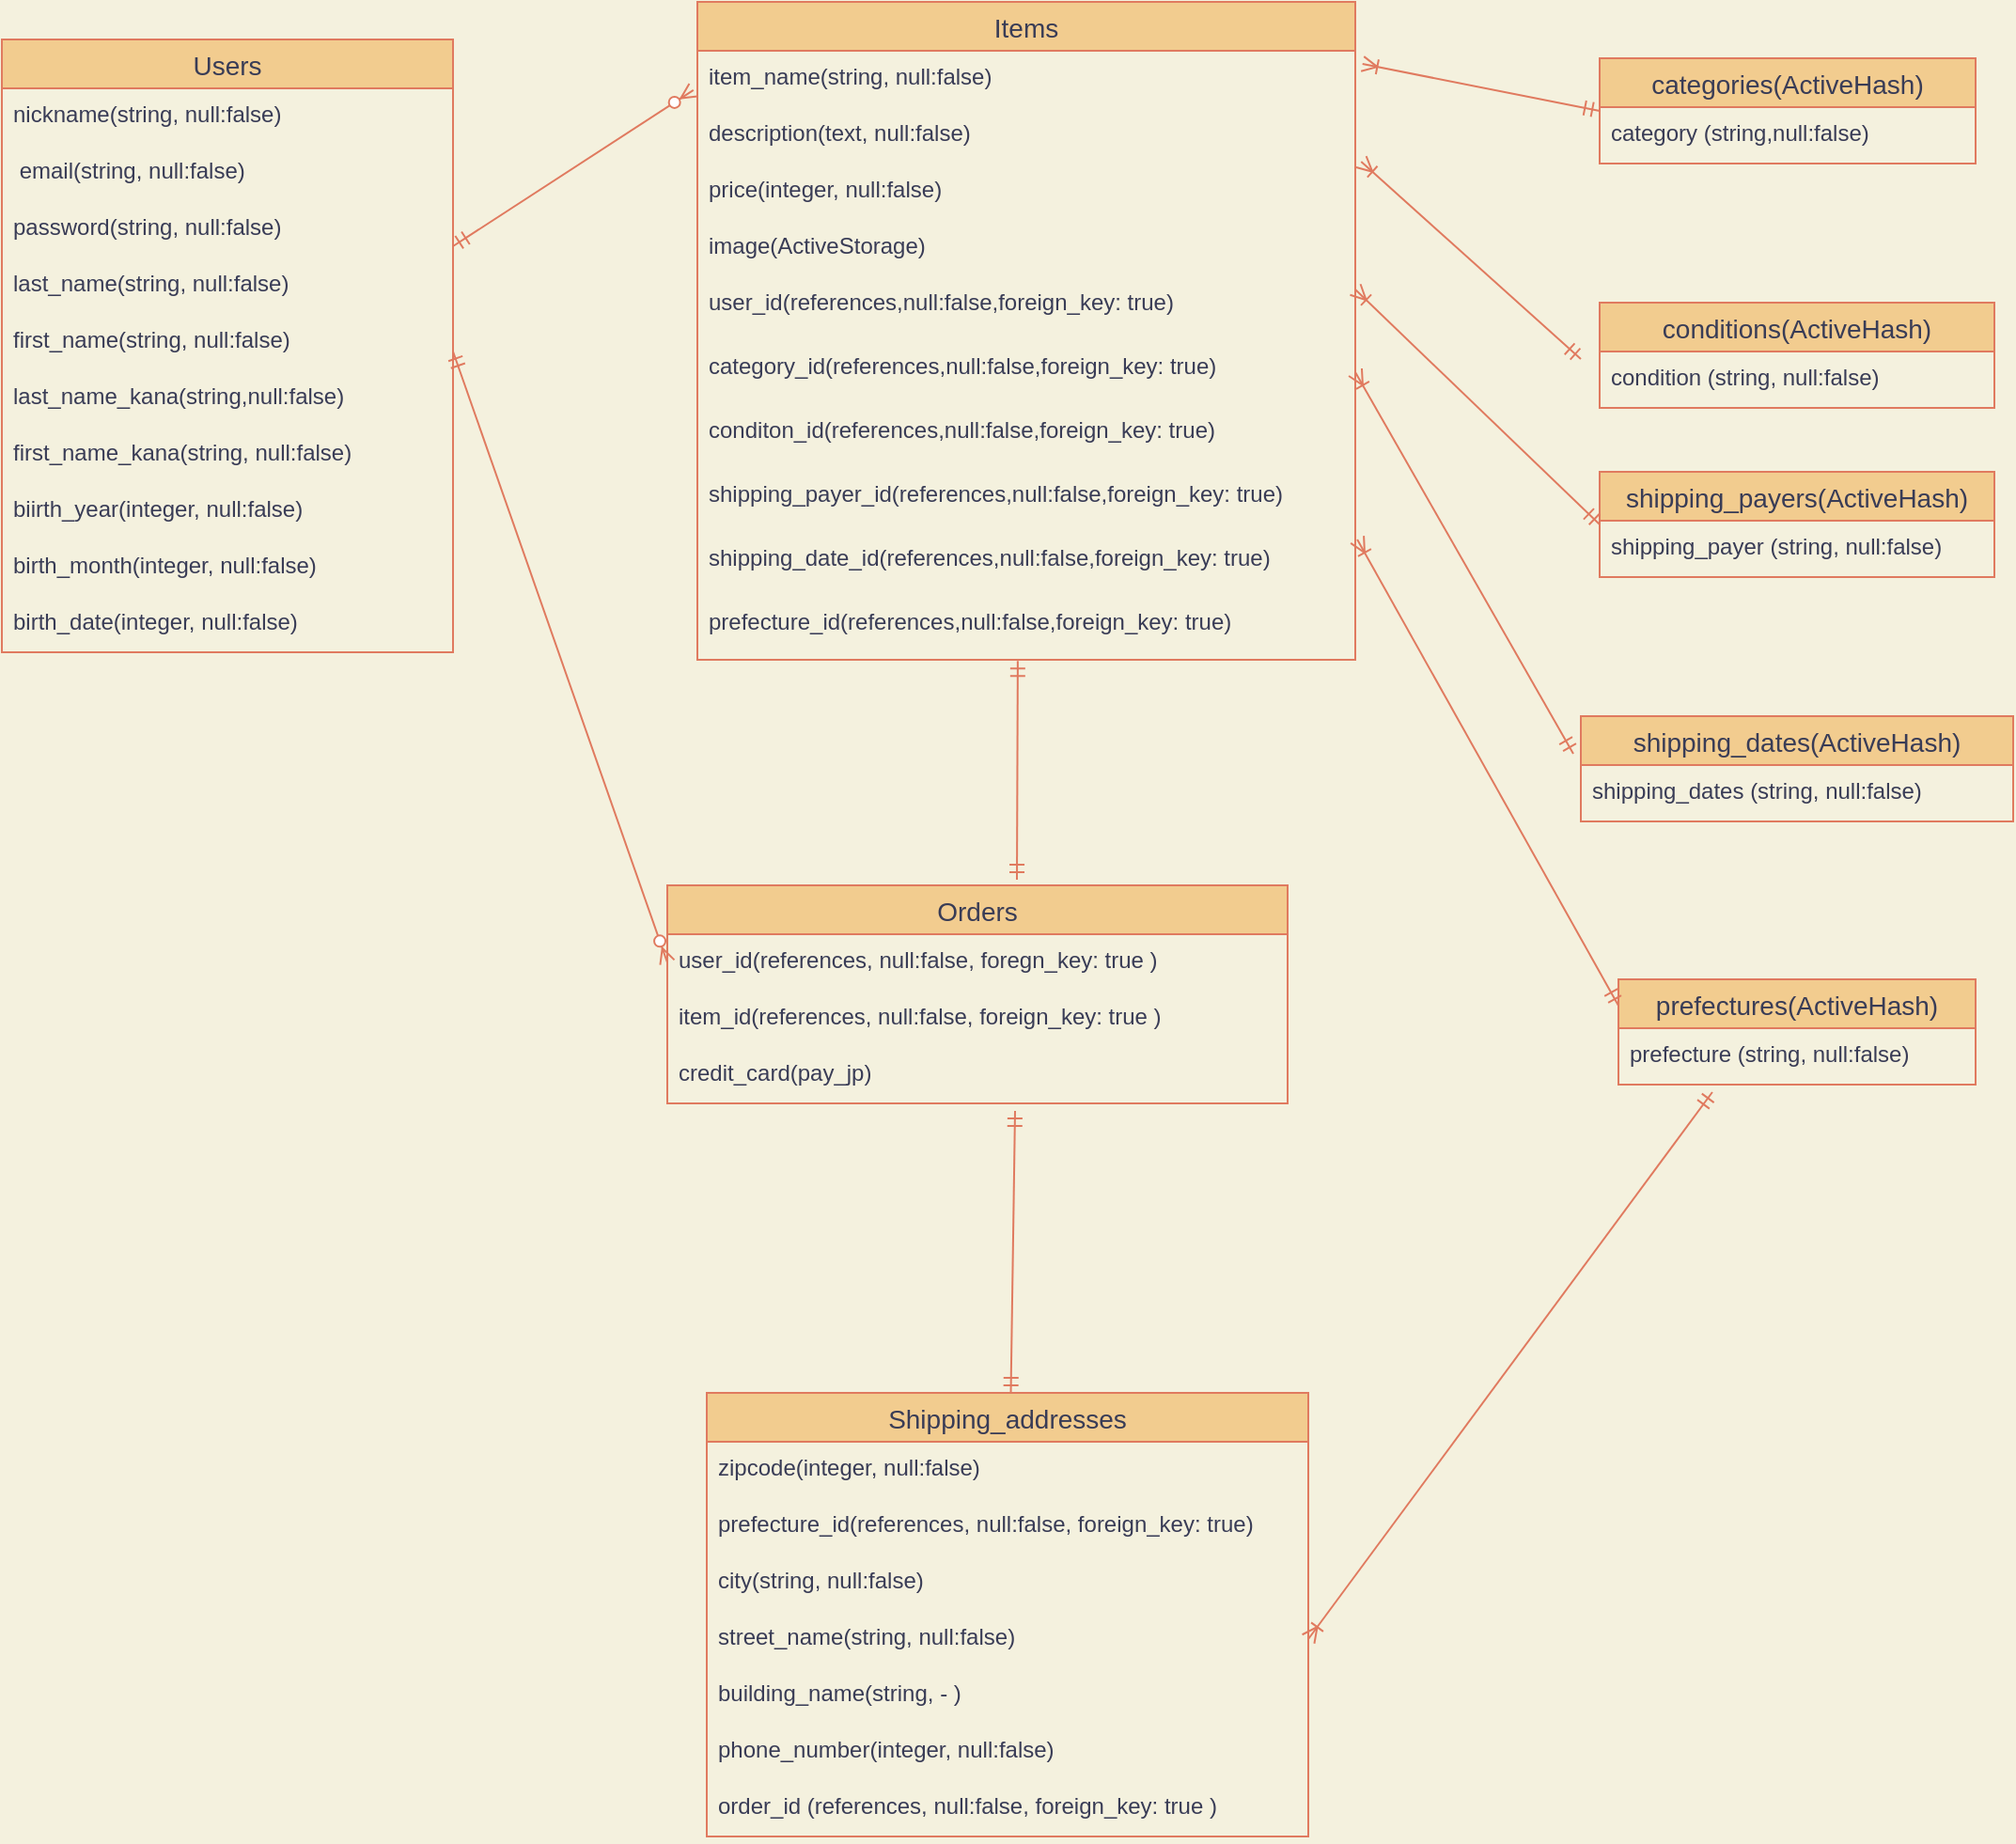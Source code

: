 <mxfile version="13.10.0" type="embed">
    <diagram id="H2mRhO3kXEfVnPct9RCo" name="ページ1">
        <mxGraphModel dx="676" dy="635" grid="1" gridSize="10" guides="0" tooltips="1" connect="1" arrows="1" fold="1" page="1" pageScale="1" pageWidth="827" pageHeight="1169" background="#F4F1DE" math="0" shadow="0">
            <root>
                <mxCell id="0"/>
                <mxCell id="1" parent="0"/>
                <mxCell id="15" value="Users" style="swimlane;fontStyle=0;childLayout=stackLayout;horizontal=1;startSize=26;horizontalStack=0;resizeParent=1;resizeParentMax=0;resizeLast=0;collapsible=1;marginBottom=0;align=center;fontSize=14;fillColor=#F2CC8F;strokeColor=#E07A5F;fontColor=#393C56;" vertex="1" parent="1">
                    <mxGeometry x="60" y="40" width="240" height="326" as="geometry"/>
                </mxCell>
                <mxCell id="18" value="nickname(string, null:false)" style="text;strokeColor=none;fillColor=none;spacingLeft=4;spacingRight=4;overflow=hidden;rotatable=0;points=[[0,0.5],[1,0.5]];portConstraint=eastwest;fontSize=12;fontColor=#393C56;" vertex="1" parent="15">
                    <mxGeometry y="26" width="240" height="30" as="geometry"/>
                </mxCell>
                <mxCell id="32" value=" email(string, null:false)" style="text;strokeColor=none;fillColor=none;spacingLeft=4;spacingRight=4;overflow=hidden;rotatable=0;points=[[0,0.5],[1,0.5]];portConstraint=eastwest;fontSize=12;fontColor=#393C56;" vertex="1" parent="15">
                    <mxGeometry y="56" width="240" height="30" as="geometry"/>
                </mxCell>
                <mxCell id="34" value="password(string, null:false)" style="text;strokeColor=none;fillColor=none;spacingLeft=4;spacingRight=4;overflow=hidden;rotatable=0;points=[[0,0.5],[1,0.5]];portConstraint=eastwest;fontSize=12;fontColor=#393C56;" vertex="1" parent="15">
                    <mxGeometry y="86" width="240" height="30" as="geometry"/>
                </mxCell>
                <mxCell id="35" value="last_name(string, null:false)" style="text;strokeColor=none;fillColor=none;spacingLeft=4;spacingRight=4;overflow=hidden;rotatable=0;points=[[0,0.5],[1,0.5]];portConstraint=eastwest;fontSize=12;fontColor=#393C56;" vertex="1" parent="15">
                    <mxGeometry y="116" width="240" height="30" as="geometry"/>
                </mxCell>
                <mxCell id="36" value="first_name(string, null:false)" style="text;strokeColor=none;fillColor=none;spacingLeft=4;spacingRight=4;overflow=hidden;rotatable=0;points=[[0,0.5],[1,0.5]];portConstraint=eastwest;fontSize=12;fontColor=#393C56;" vertex="1" parent="15">
                    <mxGeometry y="146" width="240" height="30" as="geometry"/>
                </mxCell>
                <mxCell id="37" value="last_name_kana(string,null:false)" style="text;strokeColor=none;fillColor=none;spacingLeft=4;spacingRight=4;overflow=hidden;rotatable=0;points=[[0,0.5],[1,0.5]];portConstraint=eastwest;fontSize=12;fontColor=#393C56;" vertex="1" parent="15">
                    <mxGeometry y="176" width="240" height="30" as="geometry"/>
                </mxCell>
                <mxCell id="38" value="first_name_kana(string, null:false)" style="text;strokeColor=none;fillColor=none;spacingLeft=4;spacingRight=4;overflow=hidden;rotatable=0;points=[[0,0.5],[1,0.5]];portConstraint=eastwest;fontSize=12;fontColor=#393C56;" vertex="1" parent="15">
                    <mxGeometry y="206" width="240" height="30" as="geometry"/>
                </mxCell>
                <mxCell id="39" value="biirth_year(integer, null:false)" style="text;strokeColor=none;fillColor=none;spacingLeft=4;spacingRight=4;overflow=hidden;rotatable=0;points=[[0,0.5],[1,0.5]];portConstraint=eastwest;fontSize=12;fontColor=#393C56;" vertex="1" parent="15">
                    <mxGeometry y="236" width="240" height="30" as="geometry"/>
                </mxCell>
                <mxCell id="40" value="birth_month(integer, null:false)" style="text;strokeColor=none;fillColor=none;spacingLeft=4;spacingRight=4;overflow=hidden;rotatable=0;points=[[0,0.5],[1,0.5]];portConstraint=eastwest;fontSize=12;fontColor=#393C56;" vertex="1" parent="15">
                    <mxGeometry y="266" width="240" height="30" as="geometry"/>
                </mxCell>
                <mxCell id="41" value="birth_date(integer, null:false)" style="text;strokeColor=none;fillColor=none;spacingLeft=4;spacingRight=4;overflow=hidden;rotatable=0;points=[[0,0.5],[1,0.5]];portConstraint=eastwest;fontSize=12;fontColor=#393C56;" vertex="1" parent="15">
                    <mxGeometry y="296" width="240" height="30" as="geometry"/>
                </mxCell>
                <mxCell id="26" value="Items" style="swimlane;fontStyle=0;childLayout=stackLayout;horizontal=1;startSize=26;horizontalStack=0;resizeParent=1;resizeParentMax=0;resizeLast=0;collapsible=1;marginBottom=0;align=center;fontSize=14;fillColor=#F2CC8F;strokeColor=#E07A5F;fontColor=#393C56;" vertex="1" parent="1">
                    <mxGeometry x="430" y="20" width="350" height="350" as="geometry"/>
                </mxCell>
                <mxCell id="27" value="item_name(string, null:false)" style="text;strokeColor=none;fillColor=none;spacingLeft=4;spacingRight=4;overflow=hidden;rotatable=0;points=[[0,0.5],[1,0.5]];portConstraint=eastwest;fontSize=12;fontColor=#393C56;" vertex="1" parent="26">
                    <mxGeometry y="26" width="350" height="30" as="geometry"/>
                </mxCell>
                <mxCell id="28" value="description(text, null:false)" style="text;strokeColor=none;fillColor=none;spacingLeft=4;spacingRight=4;overflow=hidden;rotatable=0;points=[[0,0.5],[1,0.5]];portConstraint=eastwest;fontSize=12;fontColor=#393C56;" vertex="1" parent="26">
                    <mxGeometry y="56" width="350" height="30" as="geometry"/>
                </mxCell>
                <mxCell id="29" value="price(integer, null:false)" style="text;strokeColor=none;fillColor=none;spacingLeft=4;spacingRight=4;overflow=hidden;rotatable=0;points=[[0,0.5],[1,0.5]];portConstraint=eastwest;fontSize=12;fontColor=#393C56;" vertex="1" parent="26">
                    <mxGeometry y="86" width="350" height="30" as="geometry"/>
                </mxCell>
                <mxCell id="30" value="image(ActiveStorage)" style="text;strokeColor=none;fillColor=none;spacingLeft=4;spacingRight=4;overflow=hidden;rotatable=0;points=[[0,0.5],[1,0.5]];portConstraint=eastwest;fontSize=12;fontColor=#393C56;" vertex="1" parent="26">
                    <mxGeometry y="116" width="350" height="30" as="geometry"/>
                </mxCell>
                <mxCell id="31" value="user_id(references,null:false,foreign_key: true)" style="text;strokeColor=none;fillColor=none;spacingLeft=4;spacingRight=4;overflow=hidden;rotatable=0;points=[[0,0.5],[1,0.5]];portConstraint=eastwest;fontSize=12;fontColor=#393C56;" vertex="1" parent="26">
                    <mxGeometry y="146" width="350" height="34" as="geometry"/>
                </mxCell>
                <mxCell id="109" value="category_id(references,null:false,foreign_key: true)" style="text;strokeColor=none;fillColor=none;spacingLeft=4;spacingRight=4;overflow=hidden;rotatable=0;points=[[0,0.5],[1,0.5]];portConstraint=eastwest;fontSize=12;fontColor=#393C56;" vertex="1" parent="26">
                    <mxGeometry y="180" width="350" height="34" as="geometry"/>
                </mxCell>
                <mxCell id="115" value="conditon_id(references,null:false,foreign_key: true)" style="text;strokeColor=none;fillColor=none;spacingLeft=4;spacingRight=4;overflow=hidden;rotatable=0;points=[[0,0.5],[1,0.5]];portConstraint=eastwest;fontSize=12;fontColor=#393C56;" vertex="1" parent="26">
                    <mxGeometry y="214" width="350" height="34" as="geometry"/>
                </mxCell>
                <mxCell id="116" value="shipping_payer_id(references,null:false,foreign_key: true)" style="text;strokeColor=none;fillColor=none;spacingLeft=4;spacingRight=4;overflow=hidden;rotatable=0;points=[[0,0.5],[1,0.5]];portConstraint=eastwest;fontSize=12;fontColor=#393C56;" vertex="1" parent="26">
                    <mxGeometry y="248" width="350" height="34" as="geometry"/>
                </mxCell>
                <mxCell id="117" value="shipping_date_id(references,null:false,foreign_key: true)" style="text;strokeColor=none;fillColor=none;spacingLeft=4;spacingRight=4;overflow=hidden;rotatable=0;points=[[0,0.5],[1,0.5]];portConstraint=eastwest;fontSize=12;fontColor=#393C56;" vertex="1" parent="26">
                    <mxGeometry y="282" width="350" height="34" as="geometry"/>
                </mxCell>
                <mxCell id="119" value="prefecture_id(references,null:false,foreign_key: true)" style="text;strokeColor=none;fillColor=none;spacingLeft=4;spacingRight=4;overflow=hidden;rotatable=0;points=[[0,0.5],[1,0.5]];portConstraint=eastwest;fontSize=12;fontColor=#393C56;" vertex="1" parent="26">
                    <mxGeometry y="316" width="350" height="34" as="geometry"/>
                </mxCell>
                <mxCell id="49" value="Orders" style="swimlane;fontStyle=0;childLayout=stackLayout;horizontal=1;startSize=26;horizontalStack=0;resizeParent=1;resizeParentMax=0;resizeLast=0;collapsible=1;marginBottom=0;align=center;fontSize=14;fillColor=#F2CC8F;strokeColor=#E07A5F;fontColor=#393C56;" vertex="1" parent="1">
                    <mxGeometry x="414" y="490" width="330" height="116" as="geometry"/>
                </mxCell>
                <mxCell id="51" value="user_id(references, null:false, foregn_key: true )" style="text;strokeColor=none;fillColor=none;spacingLeft=4;spacingRight=4;overflow=hidden;rotatable=0;points=[[0,0.5],[1,0.5]];portConstraint=eastwest;fontSize=12;fontColor=#393C56;" vertex="1" parent="49">
                    <mxGeometry y="26" width="330" height="30" as="geometry"/>
                </mxCell>
                <mxCell id="50" value="item_id(references, null:false, foreign_key: true )" style="text;strokeColor=none;fillColor=none;spacingLeft=4;spacingRight=4;overflow=hidden;rotatable=0;points=[[0,0.5],[1,0.5]];portConstraint=eastwest;fontSize=12;fontColor=#393C56;" vertex="1" parent="49">
                    <mxGeometry y="56" width="330" height="30" as="geometry"/>
                </mxCell>
                <mxCell id="122" value="credit_card(pay_jp)" style="text;strokeColor=none;fillColor=none;spacingLeft=4;spacingRight=4;overflow=hidden;rotatable=0;points=[[0,0.5],[1,0.5]];portConstraint=eastwest;fontSize=12;fontColor=#393C56;" vertex="1" parent="49">
                    <mxGeometry y="86" width="330" height="30" as="geometry"/>
                </mxCell>
                <mxCell id="53" value="Shipping_addresses" style="swimlane;fontStyle=0;childLayout=stackLayout;horizontal=1;startSize=26;horizontalStack=0;resizeParent=1;resizeParentMax=0;resizeLast=0;collapsible=1;marginBottom=0;align=center;fontSize=14;fillColor=#F2CC8F;strokeColor=#E07A5F;fontColor=#393C56;" vertex="1" parent="1">
                    <mxGeometry x="435" y="760" width="320" height="236" as="geometry"/>
                </mxCell>
                <mxCell id="54" value="zipcode(integer, null:false)" style="text;strokeColor=none;fillColor=none;spacingLeft=4;spacingRight=4;overflow=hidden;rotatable=0;points=[[0,0.5],[1,0.5]];portConstraint=eastwest;fontSize=12;fontColor=#393C56;" vertex="1" parent="53">
                    <mxGeometry y="26" width="320" height="30" as="geometry"/>
                </mxCell>
                <mxCell id="55" value="prefecture_id(references, null:false, foreign_key: true)" style="text;strokeColor=none;fillColor=none;spacingLeft=4;spacingRight=4;overflow=hidden;rotatable=0;points=[[0,0.5],[1,0.5]];portConstraint=eastwest;fontSize=12;fontColor=#393C56;" vertex="1" parent="53">
                    <mxGeometry y="56" width="320" height="30" as="geometry"/>
                </mxCell>
                <mxCell id="56" value="city(string, null:false)" style="text;strokeColor=none;fillColor=none;spacingLeft=4;spacingRight=4;overflow=hidden;rotatable=0;points=[[0,0.5],[1,0.5]];portConstraint=eastwest;fontSize=12;fontColor=#393C56;" vertex="1" parent="53">
                    <mxGeometry y="86" width="320" height="30" as="geometry"/>
                </mxCell>
                <mxCell id="57" value="street_name(string, null:false)" style="text;strokeColor=none;fillColor=none;spacingLeft=4;spacingRight=4;overflow=hidden;rotatable=0;points=[[0,0.5],[1,0.5]];portConstraint=eastwest;fontSize=12;fontColor=#393C56;" vertex="1" parent="53">
                    <mxGeometry y="116" width="320" height="30" as="geometry"/>
                </mxCell>
                <mxCell id="58" value="building_name(string, - )" style="text;strokeColor=none;fillColor=none;spacingLeft=4;spacingRight=4;overflow=hidden;rotatable=0;points=[[0,0.5],[1,0.5]];portConstraint=eastwest;fontSize=12;fontColor=#393C56;" vertex="1" parent="53">
                    <mxGeometry y="146" width="320" height="30" as="geometry"/>
                </mxCell>
                <mxCell id="59" value="phone_number(integer, null:false)" style="text;strokeColor=none;fillColor=none;spacingLeft=4;spacingRight=4;overflow=hidden;rotatable=0;points=[[0,0.5],[1,0.5]];portConstraint=eastwest;fontSize=12;fontColor=#393C56;" vertex="1" parent="53">
                    <mxGeometry y="176" width="320" height="30" as="geometry"/>
                </mxCell>
                <mxCell id="102" value="order_id (references, null:false, foreign_key: true )&#10;" style="text;strokeColor=none;fillColor=none;spacingLeft=4;spacingRight=4;overflow=hidden;rotatable=0;points=[[0,0.5],[1,0.5]];portConstraint=eastwest;fontSize=12;fontColor=#393C56;" vertex="1" parent="53">
                    <mxGeometry y="206" width="320" height="30" as="geometry"/>
                </mxCell>
                <mxCell id="69" value="categories(ActiveHash)" style="swimlane;fontStyle=0;childLayout=stackLayout;horizontal=1;startSize=26;horizontalStack=0;resizeParent=1;resizeParentMax=0;resizeLast=0;collapsible=1;marginBottom=0;align=center;fontSize=14;fillColor=#F2CC8F;strokeColor=#E07A5F;fontColor=#393C56;" vertex="1" parent="1">
                    <mxGeometry x="910" y="50" width="200" height="56" as="geometry"/>
                </mxCell>
                <mxCell id="70" value="category (string,null:false)" style="text;strokeColor=none;fillColor=none;spacingLeft=4;spacingRight=4;overflow=hidden;rotatable=0;points=[[0,0.5],[1,0.5]];portConstraint=eastwest;fontSize=12;fontColor=#393C56;" vertex="1" parent="69">
                    <mxGeometry y="26" width="200" height="30" as="geometry"/>
                </mxCell>
                <mxCell id="73" value="conditions(ActiveHash)" style="swimlane;fontStyle=0;childLayout=stackLayout;horizontal=1;startSize=26;horizontalStack=0;resizeParent=1;resizeParentMax=0;resizeLast=0;collapsible=1;marginBottom=0;align=center;fontSize=14;fillColor=#F2CC8F;strokeColor=#E07A5F;fontColor=#393C56;" vertex="1" parent="1">
                    <mxGeometry x="910" y="180" width="210" height="56" as="geometry"/>
                </mxCell>
                <mxCell id="81" value="shipping_payers(ActiveHash)" style="swimlane;fontStyle=0;childLayout=stackLayout;horizontal=1;startSize=26;horizontalStack=0;resizeParent=1;resizeParentMax=0;resizeLast=0;collapsible=1;marginBottom=0;align=center;fontSize=14;fillColor=#F2CC8F;strokeColor=#E07A5F;fontColor=#393C56;" vertex="1" parent="1">
                    <mxGeometry x="910" y="270" width="210" height="56" as="geometry"/>
                </mxCell>
                <mxCell id="82" value="shipping_payer (string, null:false)" style="text;strokeColor=none;fillColor=none;spacingLeft=4;spacingRight=4;overflow=hidden;rotatable=0;points=[[0,0.5],[1,0.5]];portConstraint=eastwest;fontSize=12;fontColor=#393C56;" vertex="1" parent="81">
                    <mxGeometry y="26" width="210" height="30" as="geometry"/>
                </mxCell>
                <mxCell id="85" value="prefectures(ActiveHash)" style="swimlane;fontStyle=0;childLayout=stackLayout;horizontal=1;startSize=26;horizontalStack=0;resizeParent=1;resizeParentMax=0;resizeLast=0;collapsible=1;marginBottom=0;align=center;fontSize=14;fillColor=#F2CC8F;strokeColor=#E07A5F;fontColor=#393C56;" vertex="1" parent="1">
                    <mxGeometry x="920" y="540" width="190" height="56" as="geometry"/>
                </mxCell>
                <mxCell id="86" value="prefecture (string, null:false)" style="text;strokeColor=none;fillColor=none;spacingLeft=4;spacingRight=4;overflow=hidden;rotatable=0;points=[[0,0.5],[1,0.5]];portConstraint=eastwest;fontSize=12;fontColor=#393C56;" vertex="1" parent="85">
                    <mxGeometry y="26" width="190" height="30" as="geometry"/>
                </mxCell>
                <mxCell id="89" value="shipping_dates(ActiveHash)" style="swimlane;fontStyle=0;childLayout=stackLayout;horizontal=1;startSize=26;horizontalStack=0;resizeParent=1;resizeParentMax=0;resizeLast=0;collapsible=1;marginBottom=0;align=center;fontSize=14;fillColor=#F2CC8F;strokeColor=#E07A5F;fontColor=#393C56;" vertex="1" parent="1">
                    <mxGeometry x="900" y="400" width="230" height="56" as="geometry"/>
                </mxCell>
                <mxCell id="90" value="shipping_dates (string, null:false)" style="text;strokeColor=none;fillColor=none;spacingLeft=4;spacingRight=4;overflow=hidden;rotatable=0;points=[[0,0.5],[1,0.5]];portConstraint=eastwest;fontSize=12;fontColor=#393C56;" vertex="1" parent="89">
                    <mxGeometry y="26" width="230" height="30" as="geometry"/>
                </mxCell>
                <mxCell id="98" value="" style="fontSize=12;html=1;endArrow=ERzeroToMany;startArrow=ERmandOne;strokeColor=#E07A5F;fillColor=#F2CC8F;entryX=-0.006;entryY=0.134;entryDx=0;entryDy=0;entryPerimeter=0;" edge="1" parent="1" target="26">
                    <mxGeometry width="100" height="100" relative="1" as="geometry">
                        <mxPoint x="300" y="150" as="sourcePoint"/>
                        <mxPoint x="400" y="50" as="targetPoint"/>
                    </mxGeometry>
                </mxCell>
                <mxCell id="99" value="" style="fontSize=12;html=1;endArrow=ERzeroToMany;startArrow=ERmandOne;strokeColor=#E07A5F;fillColor=#F2CC8F;entryX=0;entryY=0.5;entryDx=0;entryDy=0;" edge="1" parent="1" target="51">
                    <mxGeometry width="100" height="100" relative="1" as="geometry">
                        <mxPoint x="300" y="206" as="sourcePoint"/>
                        <mxPoint x="400" y="106" as="targetPoint"/>
                    </mxGeometry>
                </mxCell>
                <mxCell id="101" value="" style="fontSize=12;html=1;endArrow=ERmandOne;startArrow=ERmandOne;strokeColor=#E07A5F;fillColor=#F2CC8F;" edge="1" parent="1" source="53">
                    <mxGeometry width="100" height="100" relative="1" as="geometry">
                        <mxPoint x="604.41" y="696" as="sourcePoint"/>
                        <mxPoint x="599" y="610" as="targetPoint"/>
                    </mxGeometry>
                </mxCell>
                <mxCell id="113" value="" style="fontSize=12;html=1;endArrow=ERoneToMany;startArrow=ERmandOne;strokeColor=#E07A5F;fillColor=#F2CC8F;entryX=1;entryY=0.5;entryDx=0;entryDy=0;" edge="1" parent="1" target="109">
                    <mxGeometry width="100" height="100" relative="1" as="geometry">
                        <mxPoint x="896" y="420" as="sourcePoint"/>
                        <mxPoint x="880" y="90" as="targetPoint"/>
                    </mxGeometry>
                </mxCell>
                <mxCell id="118" value="" style="fontSize=12;html=1;endArrow=ERoneToMany;startArrow=ERmandOne;strokeColor=#E07A5F;fillColor=#F2CC8F;entryX=1.003;entryY=0.118;entryDx=0;entryDy=0;entryPerimeter=0;exitX=0;exitY=0.25;exitDx=0;exitDy=0;" edge="1" parent="1" source="85" target="117">
                    <mxGeometry width="100" height="100" relative="1" as="geometry">
                        <mxPoint x="780" y="290" as="sourcePoint"/>
                        <mxPoint x="880" y="190" as="targetPoint"/>
                    </mxGeometry>
                </mxCell>
                <mxCell id="120" value="" style="fontSize=12;html=1;endArrow=ERmandOne;startArrow=ERmandOne;strokeColor=#E07A5F;fillColor=#F2CC8F;entryX=0.487;entryY=1.019;entryDx=0;entryDy=0;entryPerimeter=0;" edge="1" parent="1" target="119">
                    <mxGeometry width="100" height="100" relative="1" as="geometry">
                        <mxPoint x="600" y="487" as="sourcePoint"/>
                        <mxPoint x="610" y="350" as="targetPoint"/>
                    </mxGeometry>
                </mxCell>
                <mxCell id="114" value="" style="fontSize=12;html=1;endArrow=ERoneToMany;startArrow=ERmandOne;strokeColor=#E07A5F;fillColor=#F2CC8F;entryX=1;entryY=0.206;entryDx=0;entryDy=0;entryPerimeter=0;exitX=0;exitY=0.5;exitDx=0;exitDy=0;" edge="1" parent="1" source="81" target="31">
                    <mxGeometry width="100" height="100" relative="1" as="geometry">
                        <mxPoint x="780" y="150" as="sourcePoint"/>
                        <mxPoint x="950" y="-90" as="targetPoint"/>
                    </mxGeometry>
                </mxCell>
                <mxCell id="74" value="condition (string, null:false)" style="text;strokeColor=none;fillColor=none;spacingLeft=4;spacingRight=4;overflow=hidden;rotatable=0;points=[[0,0.5],[1,0.5]];portConstraint=eastwest;fontSize=12;fontColor=#393C56;" vertex="1" parent="1">
                    <mxGeometry x="910" y="206" width="210" height="30" as="geometry"/>
                </mxCell>
                <mxCell id="141" value="" style="fontSize=12;html=1;endArrow=ERoneToMany;startArrow=ERmandOne;strokeColor=#E07A5F;fillColor=#F2CC8F;entryX=1.009;entryY=-0.033;entryDx=0;entryDy=0;entryPerimeter=0;" edge="1" parent="1" target="29">
                    <mxGeometry width="100" height="100" relative="1" as="geometry">
                        <mxPoint x="900" y="210" as="sourcePoint"/>
                        <mxPoint x="920" y="110" as="targetPoint"/>
                    </mxGeometry>
                </mxCell>
                <mxCell id="142" value="" style="fontSize=12;html=1;endArrow=ERoneToMany;startArrow=ERmandOne;strokeColor=#E07A5F;fillColor=#F2CC8F;entryX=1.011;entryY=0.233;entryDx=0;entryDy=0;entryPerimeter=0;exitX=0;exitY=0.5;exitDx=0;exitDy=0;" edge="1" parent="1" source="69" target="27">
                    <mxGeometry width="100" height="100" relative="1" as="geometry">
                        <mxPoint x="920" y="50" as="sourcePoint"/>
                        <mxPoint x="1020" y="-50" as="targetPoint"/>
                    </mxGeometry>
                </mxCell>
                <mxCell id="143" value="" style="fontSize=12;html=1;endArrow=ERoneToMany;startArrow=ERmandOne;strokeColor=#E07A5F;fillColor=#F2CC8F;exitX=0.263;exitY=1.133;exitDx=0;exitDy=0;exitPerimeter=0;entryX=1;entryY=0.5;entryDx=0;entryDy=0;" edge="1" parent="1" source="86" target="57">
                    <mxGeometry width="100" height="100" relative="1" as="geometry">
                        <mxPoint x="860" y="830" as="sourcePoint"/>
                        <mxPoint x="960" y="730" as="targetPoint"/>
                    </mxGeometry>
                </mxCell>
            </root>
        </mxGraphModel>
    </diagram>
</mxfile>